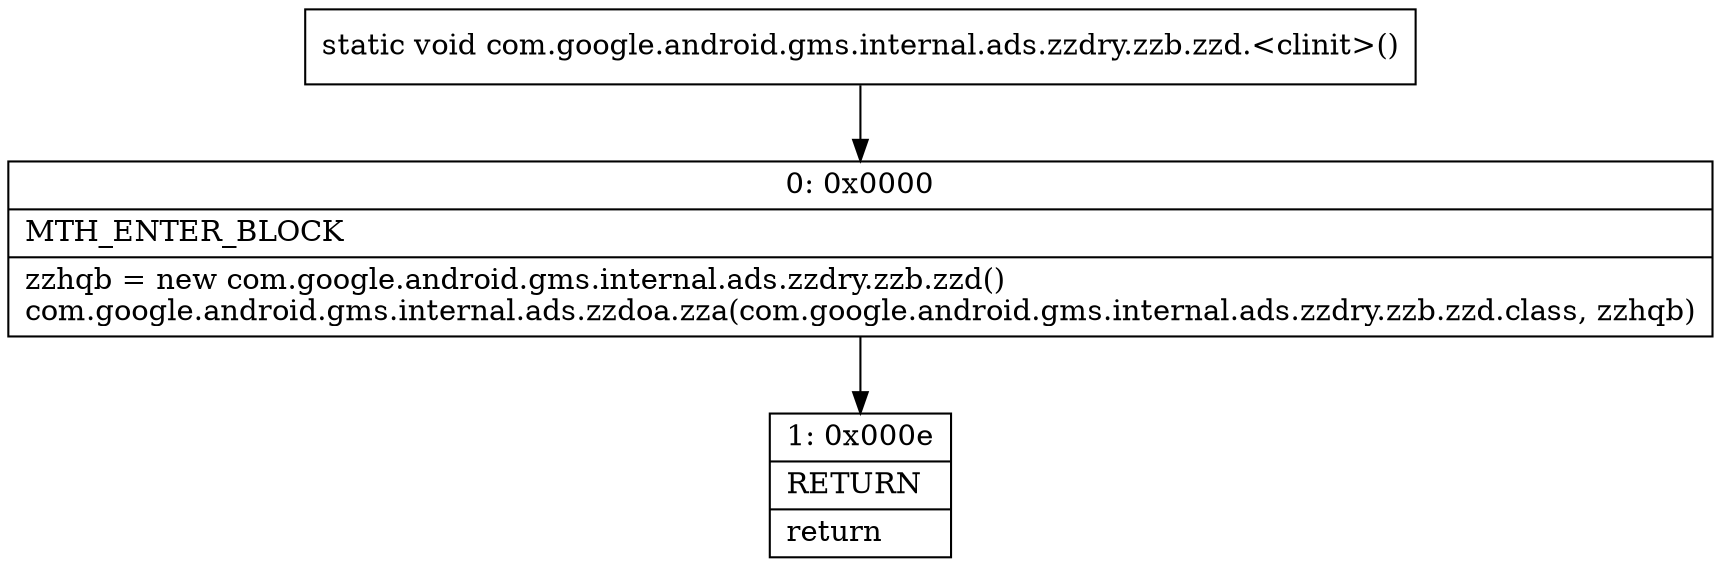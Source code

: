 digraph "CFG forcom.google.android.gms.internal.ads.zzdry.zzb.zzd.\<clinit\>()V" {
Node_0 [shape=record,label="{0\:\ 0x0000|MTH_ENTER_BLOCK\l|zzhqb = new com.google.android.gms.internal.ads.zzdry.zzb.zzd()\lcom.google.android.gms.internal.ads.zzdoa.zza(com.google.android.gms.internal.ads.zzdry.zzb.zzd.class, zzhqb)\l}"];
Node_1 [shape=record,label="{1\:\ 0x000e|RETURN\l|return\l}"];
MethodNode[shape=record,label="{static void com.google.android.gms.internal.ads.zzdry.zzb.zzd.\<clinit\>() }"];
MethodNode -> Node_0;
Node_0 -> Node_1;
}

